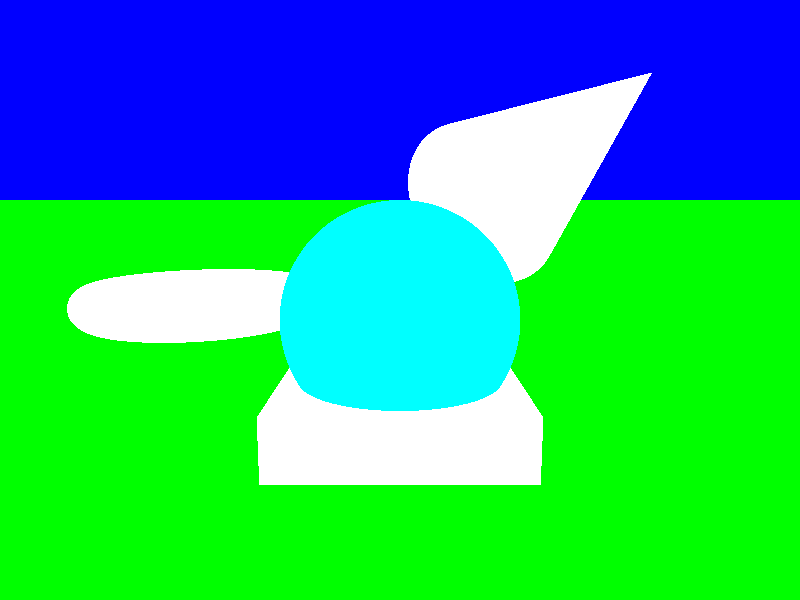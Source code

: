 background{
     rgb <0,0,1>
} 

#declare FrontCameraPos = <0,0,-10>;
#declare TopCameraPos = <0,10,0>;  
 
#declare SpherePos = <0,1,0>;
sphere{
    SpherePos //center (ususally <x,y,z>. variable could tie look at/etc to SpherePos)
    1       //radius
    texture{ 
        pigment{
            rgb <0,1,1> 
        } 
    }
}

box{
    <-1,0,-1> //smallest?
    <1,0.5,3> //biggest
    texture{
        pigment{ 
            rgb <1,1,1>
        }
    }
} 
      
cone{  
     <2,3,0> //point 1
     0      //radius of point 1  (0 works for a traditional cone)
     <1,2,2> //point 2
     1       //radius of point 2  
     texture{
        pigment{ 
            rgb <1,1,1>
        }
    }
} 

torus{ 
    1       //outer radius
    .2       //inner radius  
    translate <-2,1,1>  
    texture{
        pigment{ 
            rgb <1,1,1>
        }
    }
}  
   
camera{
    location<0,2,-5> //positive z is into the screen (search left-handed system) 
    look_at <0,1,1>
}  
            
light_source{
    <-2,6,-10>
    rgb<1,1,1>
}    
light_source{
    <2,6,-10>
    rgb<1,1,1>        //heyo doing McCandless
}
   
plane{
    <0,1,0> //normal vector
    0    //distance from origin
    texture{
        pigment{
            rgb<0,1,0>
        }
    }
}       
#declare Box = box{
    <-1,-1,-1>
    <1,1,1>
    pigment{
            rgb<0,1,0>
        }
    }                
    
/*object{
    Box
    scale<1,.5,.5>
} */